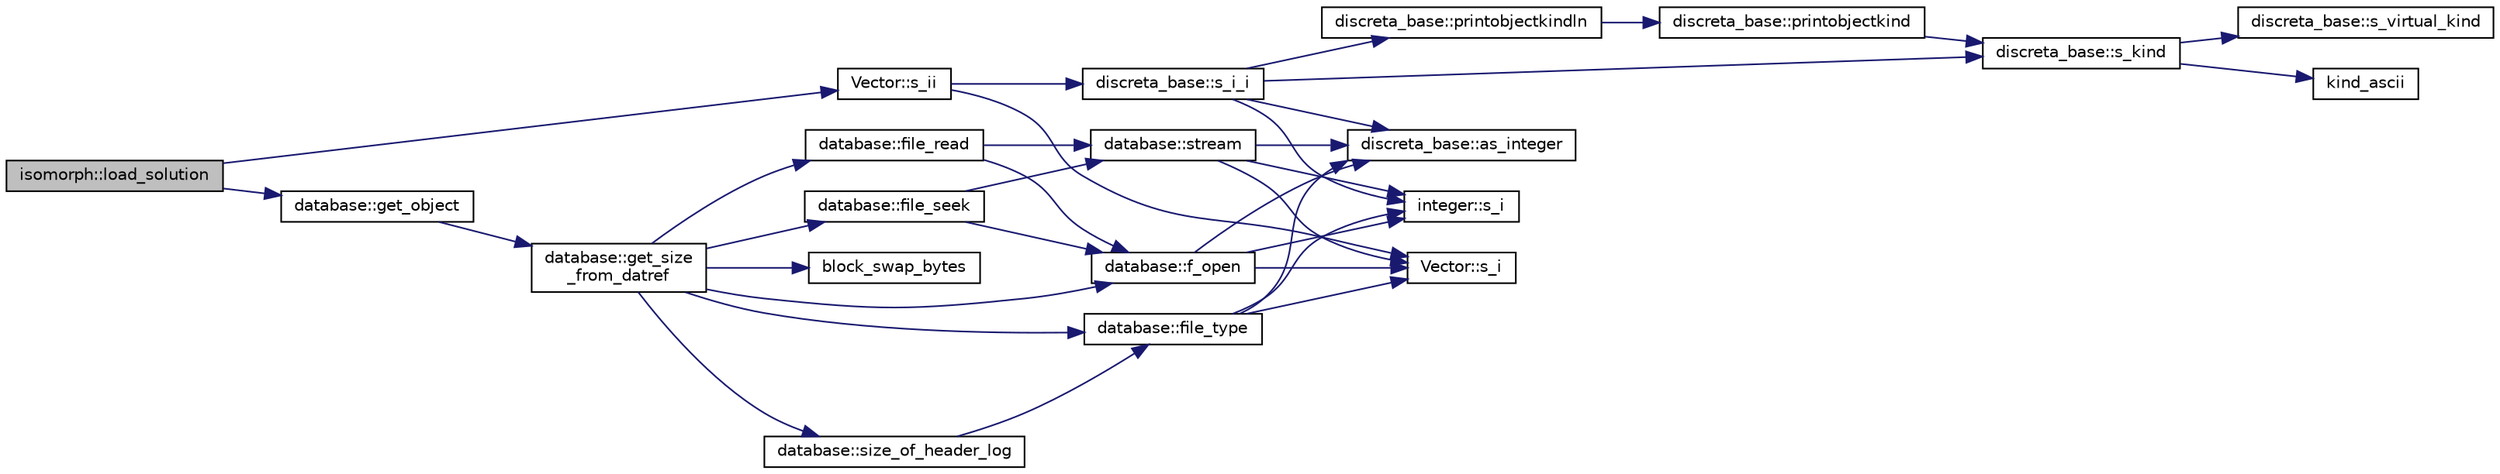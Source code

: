 digraph "isomorph::load_solution"
{
  edge [fontname="Helvetica",fontsize="10",labelfontname="Helvetica",labelfontsize="10"];
  node [fontname="Helvetica",fontsize="10",shape=record];
  rankdir="LR";
  Node8237 [label="isomorph::load_solution",height=0.2,width=0.4,color="black", fillcolor="grey75", style="filled", fontcolor="black"];
  Node8237 -> Node8238 [color="midnightblue",fontsize="10",style="solid",fontname="Helvetica"];
  Node8238 [label="database::get_object",height=0.2,width=0.4,color="black", fillcolor="white", style="filled",URL="$db/d72/classdatabase.html#a2f58ec1301addabc2fb6544038e108c6"];
  Node8238 -> Node8239 [color="midnightblue",fontsize="10",style="solid",fontname="Helvetica"];
  Node8239 [label="database::get_size\l_from_datref",height=0.2,width=0.4,color="black", fillcolor="white", style="filled",URL="$db/d72/classdatabase.html#ae71e4c19b07a2d67682fbd4b069e9a7e"];
  Node8239 -> Node8240 [color="midnightblue",fontsize="10",style="solid",fontname="Helvetica"];
  Node8240 [label="database::f_open",height=0.2,width=0.4,color="black", fillcolor="white", style="filled",URL="$db/d72/classdatabase.html#a2cac52c70b09d1a6771bddab2220b3e7"];
  Node8240 -> Node8241 [color="midnightblue",fontsize="10",style="solid",fontname="Helvetica"];
  Node8241 [label="Vector::s_i",height=0.2,width=0.4,color="black", fillcolor="white", style="filled",URL="$d5/db2/class_vector.html#a1c4fe1752523df8119f70dd550244871"];
  Node8240 -> Node8242 [color="midnightblue",fontsize="10",style="solid",fontname="Helvetica"];
  Node8242 [label="discreta_base::as_integer",height=0.2,width=0.4,color="black", fillcolor="white", style="filled",URL="$d7/d71/classdiscreta__base.html#a00d7691eaf874fd283d942692fe8dd26"];
  Node8240 -> Node8243 [color="midnightblue",fontsize="10",style="solid",fontname="Helvetica"];
  Node8243 [label="integer::s_i",height=0.2,width=0.4,color="black", fillcolor="white", style="filled",URL="$d0/de5/classinteger.html#adf28e9f94d4c844adaa950deeb80b904"];
  Node8239 -> Node8244 [color="midnightblue",fontsize="10",style="solid",fontname="Helvetica"];
  Node8244 [label="database::file_type",height=0.2,width=0.4,color="black", fillcolor="white", style="filled",URL="$db/d72/classdatabase.html#a9dce80d625548b03b8317641b674cd9b"];
  Node8244 -> Node8241 [color="midnightblue",fontsize="10",style="solid",fontname="Helvetica"];
  Node8244 -> Node8242 [color="midnightblue",fontsize="10",style="solid",fontname="Helvetica"];
  Node8244 -> Node8243 [color="midnightblue",fontsize="10",style="solid",fontname="Helvetica"];
  Node8239 -> Node8245 [color="midnightblue",fontsize="10",style="solid",fontname="Helvetica"];
  Node8245 [label="database::file_seek",height=0.2,width=0.4,color="black", fillcolor="white", style="filled",URL="$db/d72/classdatabase.html#a67ff377651f4ac089241ebff60e17ed6"];
  Node8245 -> Node8240 [color="midnightblue",fontsize="10",style="solid",fontname="Helvetica"];
  Node8245 -> Node8246 [color="midnightblue",fontsize="10",style="solid",fontname="Helvetica"];
  Node8246 [label="database::stream",height=0.2,width=0.4,color="black", fillcolor="white", style="filled",URL="$db/d72/classdatabase.html#a8b91f87e7cd92b8207cbc48edde9d69e"];
  Node8246 -> Node8241 [color="midnightblue",fontsize="10",style="solid",fontname="Helvetica"];
  Node8246 -> Node8242 [color="midnightblue",fontsize="10",style="solid",fontname="Helvetica"];
  Node8246 -> Node8243 [color="midnightblue",fontsize="10",style="solid",fontname="Helvetica"];
  Node8239 -> Node8247 [color="midnightblue",fontsize="10",style="solid",fontname="Helvetica"];
  Node8247 [label="database::size_of_header_log",height=0.2,width=0.4,color="black", fillcolor="white", style="filled",URL="$db/d72/classdatabase.html#a2ed2d1231bc36e5267f6a8bac422738d"];
  Node8247 -> Node8244 [color="midnightblue",fontsize="10",style="solid",fontname="Helvetica"];
  Node8239 -> Node8248 [color="midnightblue",fontsize="10",style="solid",fontname="Helvetica"];
  Node8248 [label="database::file_read",height=0.2,width=0.4,color="black", fillcolor="white", style="filled",URL="$db/d72/classdatabase.html#ac743549af82d694be57c5a120987ed37"];
  Node8248 -> Node8240 [color="midnightblue",fontsize="10",style="solid",fontname="Helvetica"];
  Node8248 -> Node8246 [color="midnightblue",fontsize="10",style="solid",fontname="Helvetica"];
  Node8239 -> Node8249 [color="midnightblue",fontsize="10",style="solid",fontname="Helvetica"];
  Node8249 [label="block_swap_bytes",height=0.2,width=0.4,color="black", fillcolor="white", style="filled",URL="$d5/db4/io__and__os_8h.html#a55c0738dadea7a508621f4af1e9ff8f3"];
  Node8237 -> Node8250 [color="midnightblue",fontsize="10",style="solid",fontname="Helvetica"];
  Node8250 [label="Vector::s_ii",height=0.2,width=0.4,color="black", fillcolor="white", style="filled",URL="$d5/db2/class_vector.html#a75d4942cc7b9794717b4846c10520db8"];
  Node8250 -> Node8241 [color="midnightblue",fontsize="10",style="solid",fontname="Helvetica"];
  Node8250 -> Node8251 [color="midnightblue",fontsize="10",style="solid",fontname="Helvetica"];
  Node8251 [label="discreta_base::s_i_i",height=0.2,width=0.4,color="black", fillcolor="white", style="filled",URL="$d7/d71/classdiscreta__base.html#aadb92c01fbe69b3034b0214b33fbc735"];
  Node8251 -> Node8252 [color="midnightblue",fontsize="10",style="solid",fontname="Helvetica"];
  Node8252 [label="discreta_base::s_kind",height=0.2,width=0.4,color="black", fillcolor="white", style="filled",URL="$d7/d71/classdiscreta__base.html#a8a830025c74adbbc3362418a7c2ba157"];
  Node8252 -> Node8253 [color="midnightblue",fontsize="10",style="solid",fontname="Helvetica"];
  Node8253 [label="discreta_base::s_virtual_kind",height=0.2,width=0.4,color="black", fillcolor="white", style="filled",URL="$d7/d71/classdiscreta__base.html#a52778a6d6943a468be083d0785d418fb"];
  Node8252 -> Node8254 [color="midnightblue",fontsize="10",style="solid",fontname="Helvetica"];
  Node8254 [label="kind_ascii",height=0.2,width=0.4,color="black", fillcolor="white", style="filled",URL="$d9/d60/discreta_8h.html#ad0ce825a9f29bc6cec27e1b64cfe27bf"];
  Node8251 -> Node8255 [color="midnightblue",fontsize="10",style="solid",fontname="Helvetica"];
  Node8255 [label="discreta_base::printobjectkindln",height=0.2,width=0.4,color="black", fillcolor="white", style="filled",URL="$d7/d71/classdiscreta__base.html#a677ccc8f392ebedde05e453f8cf59559"];
  Node8255 -> Node8256 [color="midnightblue",fontsize="10",style="solid",fontname="Helvetica"];
  Node8256 [label="discreta_base::printobjectkind",height=0.2,width=0.4,color="black", fillcolor="white", style="filled",URL="$d7/d71/classdiscreta__base.html#aa75a1314aa706909b029664944904231"];
  Node8256 -> Node8252 [color="midnightblue",fontsize="10",style="solid",fontname="Helvetica"];
  Node8251 -> Node8242 [color="midnightblue",fontsize="10",style="solid",fontname="Helvetica"];
  Node8251 -> Node8243 [color="midnightblue",fontsize="10",style="solid",fontname="Helvetica"];
}
